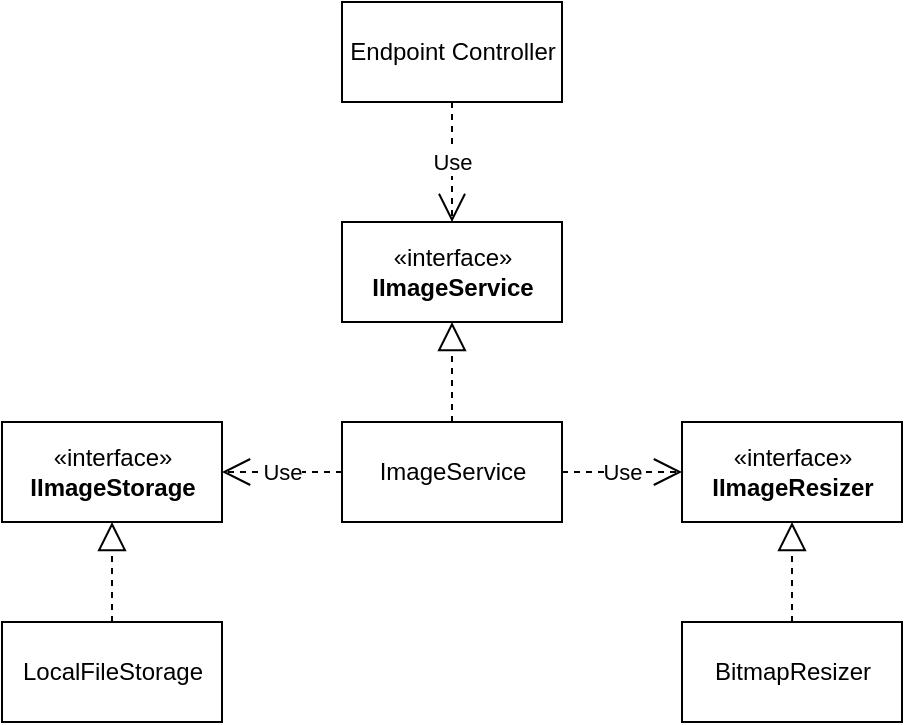 <mxfile version="14.1.8" type="device"><diagram id="C5RBs43oDa-KdzZeNtuy" name="Page-1"><mxGraphModel dx="768" dy="482" grid="1" gridSize="10" guides="1" tooltips="1" connect="1" arrows="1" fold="1" page="1" pageScale="1" pageWidth="827" pageHeight="1169" math="0" shadow="0"><root><mxCell id="WIyWlLk6GJQsqaUBKTNV-0"/><mxCell id="WIyWlLk6GJQsqaUBKTNV-1" parent="WIyWlLk6GJQsqaUBKTNV-0"/><mxCell id="BnPQTKVN6dpCQn8gEf7c-20" value="" style="endArrow=block;dashed=1;endFill=0;endSize=12;html=1;entryX=0.5;entryY=1;entryDx=0;entryDy=0;exitX=0.5;exitY=0;exitDx=0;exitDy=0;" edge="1" parent="WIyWlLk6GJQsqaUBKTNV-1" source="BnPQTKVN6dpCQn8gEf7c-23" target="BnPQTKVN6dpCQn8gEf7c-21"><mxGeometry width="160" relative="1" as="geometry"><mxPoint x="360" y="400" as="sourcePoint"/><mxPoint x="340" y="360" as="targetPoint"/></mxGeometry></mxCell><mxCell id="BnPQTKVN6dpCQn8gEf7c-21" value="«interface»&lt;br&gt;&lt;b&gt;IImageStorage&lt;/b&gt;" style="html=1;" vertex="1" parent="WIyWlLk6GJQsqaUBKTNV-1"><mxGeometry x="260" y="270" width="110" height="50" as="geometry"/></mxCell><mxCell id="BnPQTKVN6dpCQn8gEf7c-23" value="&lt;span&gt;LocalFileStorage&lt;/span&gt;" style="html=1;" vertex="1" parent="WIyWlLk6GJQsqaUBKTNV-1"><mxGeometry x="260" y="370" width="110" height="50" as="geometry"/></mxCell><mxCell id="BnPQTKVN6dpCQn8gEf7c-25" value="«interface»&lt;br&gt;&lt;b&gt;IImageResizer&lt;/b&gt;" style="html=1;" vertex="1" parent="WIyWlLk6GJQsqaUBKTNV-1"><mxGeometry x="600" y="270" width="110" height="50" as="geometry"/></mxCell><mxCell id="BnPQTKVN6dpCQn8gEf7c-26" value="ImageService" style="html=1;" vertex="1" parent="WIyWlLk6GJQsqaUBKTNV-1"><mxGeometry x="430" y="270" width="110" height="50" as="geometry"/></mxCell><mxCell id="BnPQTKVN6dpCQn8gEf7c-27" value="Use" style="endArrow=open;endSize=12;dashed=1;html=1;exitX=1;exitY=0.5;exitDx=0;exitDy=0;entryX=0;entryY=0.5;entryDx=0;entryDy=0;" edge="1" parent="WIyWlLk6GJQsqaUBKTNV-1" source="BnPQTKVN6dpCQn8gEf7c-26" target="BnPQTKVN6dpCQn8gEf7c-25"><mxGeometry width="160" relative="1" as="geometry"><mxPoint x="320" y="350" as="sourcePoint"/><mxPoint x="480" y="350" as="targetPoint"/></mxGeometry></mxCell><mxCell id="BnPQTKVN6dpCQn8gEf7c-28" value="Use" style="endArrow=open;endSize=12;dashed=1;html=1;entryX=1;entryY=0.5;entryDx=0;entryDy=0;" edge="1" parent="WIyWlLk6GJQsqaUBKTNV-1" target="BnPQTKVN6dpCQn8gEf7c-21"><mxGeometry width="160" relative="1" as="geometry"><mxPoint x="430" y="295" as="sourcePoint"/><mxPoint x="610" y="305" as="targetPoint"/></mxGeometry></mxCell><mxCell id="BnPQTKVN6dpCQn8gEf7c-30" value="«interface»&lt;br&gt;&lt;b&gt;IImageService&lt;/b&gt;" style="html=1;" vertex="1" parent="WIyWlLk6GJQsqaUBKTNV-1"><mxGeometry x="430" y="170" width="110" height="50" as="geometry"/></mxCell><mxCell id="BnPQTKVN6dpCQn8gEf7c-31" value="" style="endArrow=block;dashed=1;endFill=0;endSize=12;html=1;entryX=0.5;entryY=1;entryDx=0;entryDy=0;exitX=0.5;exitY=0;exitDx=0;exitDy=0;" edge="1" parent="WIyWlLk6GJQsqaUBKTNV-1" source="BnPQTKVN6dpCQn8gEf7c-26" target="BnPQTKVN6dpCQn8gEf7c-30"><mxGeometry width="160" relative="1" as="geometry"><mxPoint x="610" y="435" as="sourcePoint"/><mxPoint x="550" y="435" as="targetPoint"/></mxGeometry></mxCell><mxCell id="BnPQTKVN6dpCQn8gEf7c-32" value="Endpoint Controller" style="html=1;" vertex="1" parent="WIyWlLk6GJQsqaUBKTNV-1"><mxGeometry x="430" y="60" width="110" height="50" as="geometry"/></mxCell><mxCell id="BnPQTKVN6dpCQn8gEf7c-33" value="Use" style="endArrow=open;endSize=12;dashed=1;html=1;exitX=0.5;exitY=1;exitDx=0;exitDy=0;entryX=0.5;entryY=0;entryDx=0;entryDy=0;" edge="1" parent="WIyWlLk6GJQsqaUBKTNV-1" source="BnPQTKVN6dpCQn8gEf7c-32" target="BnPQTKVN6dpCQn8gEf7c-30"><mxGeometry width="160" relative="1" as="geometry"><mxPoint x="550" y="305" as="sourcePoint"/><mxPoint x="610" y="305" as="targetPoint"/></mxGeometry></mxCell><mxCell id="BnPQTKVN6dpCQn8gEf7c-37" value="BitmapResizer" style="html=1;" vertex="1" parent="WIyWlLk6GJQsqaUBKTNV-1"><mxGeometry x="600" y="370" width="110" height="50" as="geometry"/></mxCell><mxCell id="BnPQTKVN6dpCQn8gEf7c-38" value="" style="endArrow=block;dashed=1;endFill=0;endSize=12;html=1;entryX=0.5;entryY=1;entryDx=0;entryDy=0;exitX=0.5;exitY=0;exitDx=0;exitDy=0;" edge="1" parent="WIyWlLk6GJQsqaUBKTNV-1" source="BnPQTKVN6dpCQn8gEf7c-37" target="BnPQTKVN6dpCQn8gEf7c-25"><mxGeometry width="160" relative="1" as="geometry"><mxPoint x="495" y="480" as="sourcePoint"/><mxPoint x="495" y="430" as="targetPoint"/></mxGeometry></mxCell></root></mxGraphModel></diagram></mxfile>
